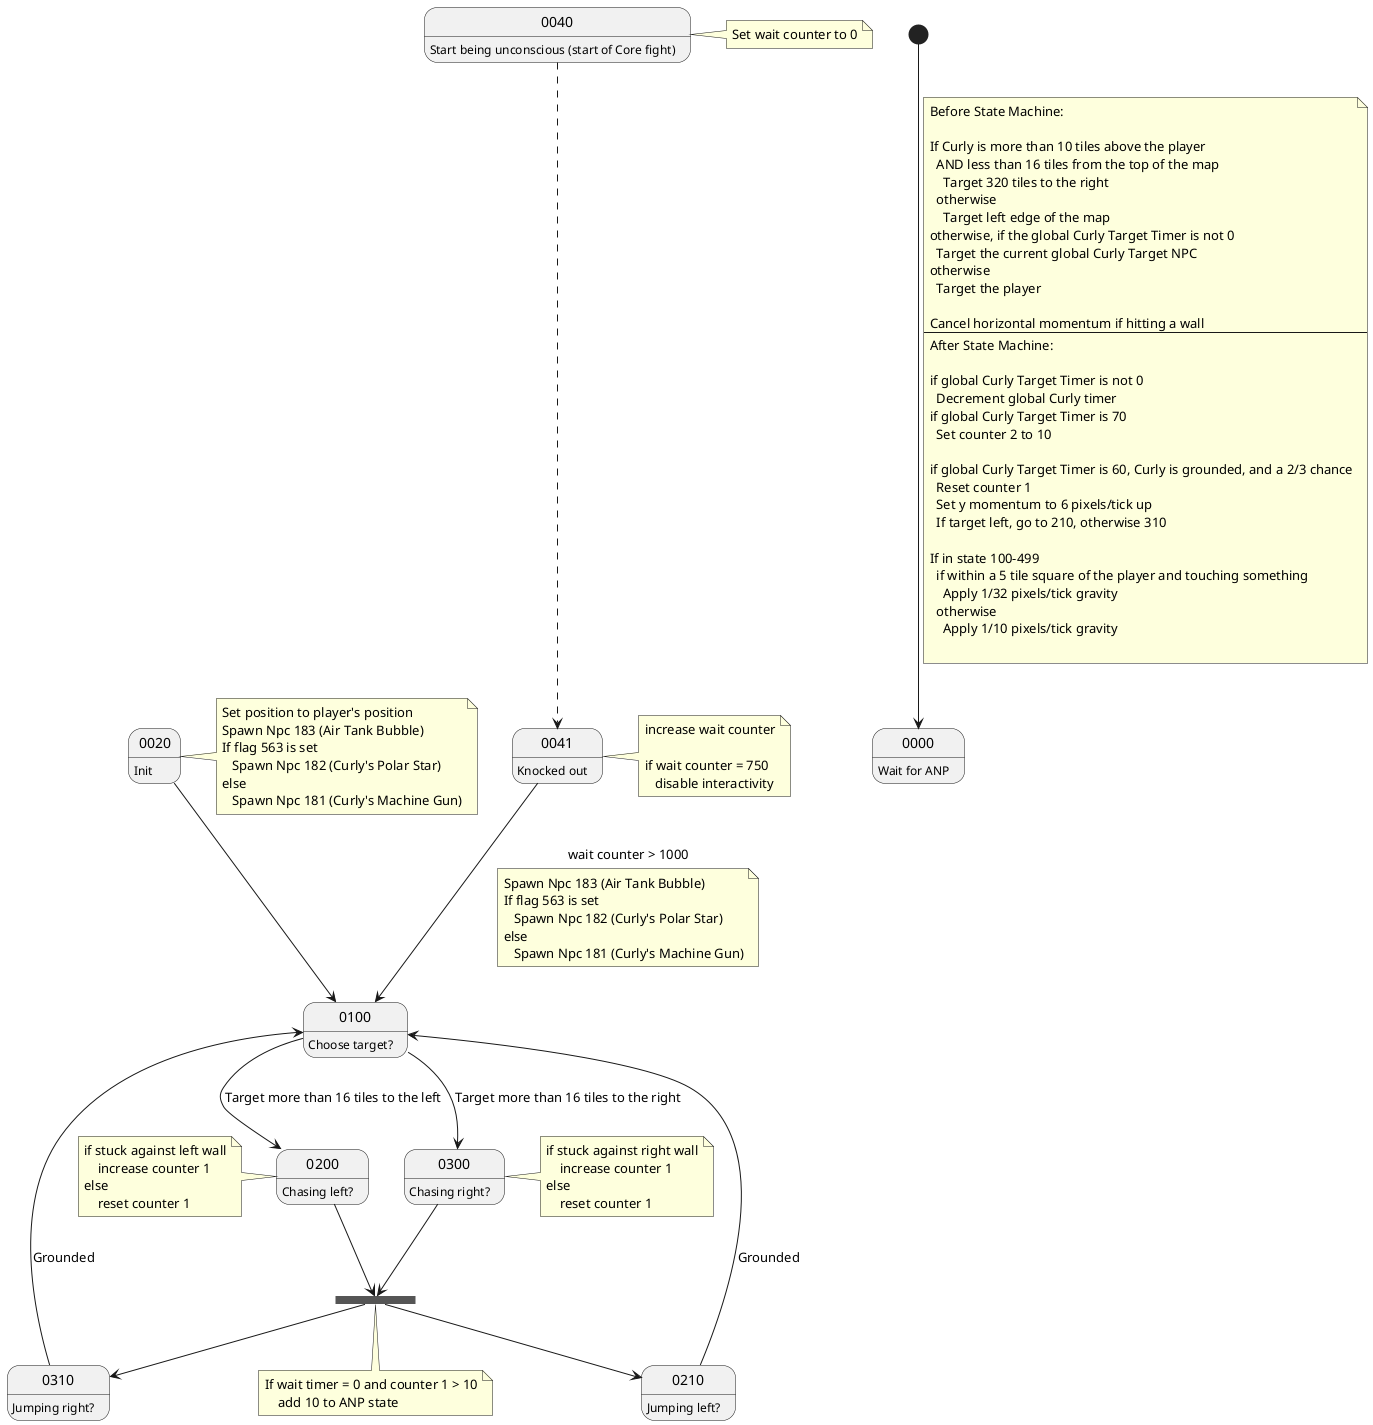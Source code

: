 @startuml Npc 180 - Curly AI
' 181 = Curly's Machine Gun
' 182 = Curly's Polar Star
' 183 = Air Tank Bubble
[*] --> 0000
note on link
Before State Machine:

If Curly is more than 10 tiles above the player
  AND less than 16 tiles from the top of the map
    Target 320 tiles to the right
  otherwise
    Target left edge of the map
otherwise, if the global Curly Target Timer is not 0
  Target the current global Curly Target NPC
otherwise
  Target the player

Cancel horizontal momentum if hitting a wall
---
After State Machine:

if global Curly Target Timer is not 0
  Decrement global Curly timer
if global Curly Target Timer is 70
  Set counter 2 to 10

if global Curly Target Timer is 60, Curly is grounded, and a 2/3 chance
  Reset counter 1
  Set y momentum to 6 pixels/tick up
  If target left, go to 210, otherwise 310

If in state 100-499
  if within a 5 tile square of the player and touching something
    Apply 1/32 pixels/tick gravity
  otherwise
    Apply 1/10 pixels/tick gravity

end note
0000 : Wait for ANP

0020 : Init
note right of 0020
Set position to player's position
Spawn Npc 183 (Air Tank Bubble)
If flag 563 is set
   Spawn Npc 182 (Curly's Polar Star)
else
   Spawn Npc 181 (Curly's Machine Gun)
end note
0020 --> 0100

0040 : Start being unconscious (start of Core fight)
note right of 0040 : Set wait counter to 0
0040 -[dashed]-> 0041

0041 : Knocked out
note right of 0041
increase wait counter

if wait counter = 750
   disable interactivity
end note
0041 --> 0100 : wait counter > 1000
note on link
Spawn Npc 183 (Air Tank Bubble)
If flag 563 is set
   Spawn Npc 182 (Curly's Polar Star)
else
   Spawn Npc 181 (Curly's Machine Gun)
end note
state jumpcheck <<fork>>

0100 : Choose target?
0100 --> 0200 : Target more than 16 tiles to the left
0100 --> 0300 : Target more than 16 tiles to the right

note bottom of jumpcheck
If wait timer = 0 and counter 1 > 10
    add 10 to ANP state
end note

0200 : Chasing left?
note left of 0200
if stuck against left wall
    increase counter 1
else
    reset counter 1
end note
0210 : Jumping left?

0300 : Chasing right?
note right of 0300
if stuck against right wall
    increase counter 1
else
    reset counter 1
end note
0310 : Jumping right?

0200 --> jumpcheck
0300 --> jumpcheck
jumpcheck --> 0210
jumpcheck --> 0310
0210 --> 0100 : Grounded
0310 --> 0100 : Grounded

@enduml
